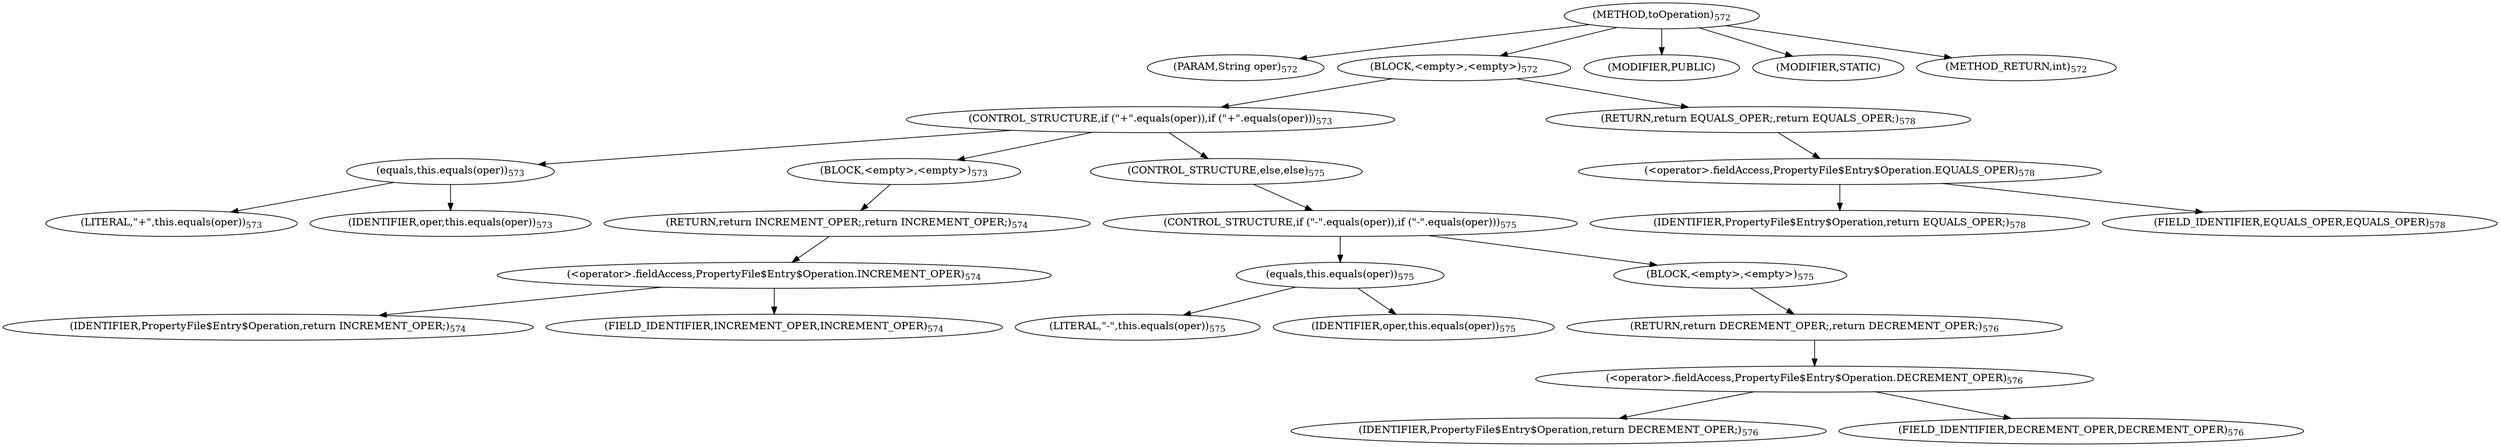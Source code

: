 digraph "toOperation" {  
"1189" [label = <(METHOD,toOperation)<SUB>572</SUB>> ]
"1190" [label = <(PARAM,String oper)<SUB>572</SUB>> ]
"1191" [label = <(BLOCK,&lt;empty&gt;,&lt;empty&gt;)<SUB>572</SUB>> ]
"1192" [label = <(CONTROL_STRUCTURE,if (&quot;+&quot;.equals(oper)),if (&quot;+&quot;.equals(oper)))<SUB>573</SUB>> ]
"1193" [label = <(equals,this.equals(oper))<SUB>573</SUB>> ]
"1194" [label = <(LITERAL,&quot;+&quot;,this.equals(oper))<SUB>573</SUB>> ]
"1195" [label = <(IDENTIFIER,oper,this.equals(oper))<SUB>573</SUB>> ]
"1196" [label = <(BLOCK,&lt;empty&gt;,&lt;empty&gt;)<SUB>573</SUB>> ]
"1197" [label = <(RETURN,return INCREMENT_OPER;,return INCREMENT_OPER;)<SUB>574</SUB>> ]
"1198" [label = <(&lt;operator&gt;.fieldAccess,PropertyFile$Entry$Operation.INCREMENT_OPER)<SUB>574</SUB>> ]
"1199" [label = <(IDENTIFIER,PropertyFile$Entry$Operation,return INCREMENT_OPER;)<SUB>574</SUB>> ]
"1200" [label = <(FIELD_IDENTIFIER,INCREMENT_OPER,INCREMENT_OPER)<SUB>574</SUB>> ]
"1201" [label = <(CONTROL_STRUCTURE,else,else)<SUB>575</SUB>> ]
"1202" [label = <(CONTROL_STRUCTURE,if (&quot;-&quot;.equals(oper)),if (&quot;-&quot;.equals(oper)))<SUB>575</SUB>> ]
"1203" [label = <(equals,this.equals(oper))<SUB>575</SUB>> ]
"1204" [label = <(LITERAL,&quot;-&quot;,this.equals(oper))<SUB>575</SUB>> ]
"1205" [label = <(IDENTIFIER,oper,this.equals(oper))<SUB>575</SUB>> ]
"1206" [label = <(BLOCK,&lt;empty&gt;,&lt;empty&gt;)<SUB>575</SUB>> ]
"1207" [label = <(RETURN,return DECREMENT_OPER;,return DECREMENT_OPER;)<SUB>576</SUB>> ]
"1208" [label = <(&lt;operator&gt;.fieldAccess,PropertyFile$Entry$Operation.DECREMENT_OPER)<SUB>576</SUB>> ]
"1209" [label = <(IDENTIFIER,PropertyFile$Entry$Operation,return DECREMENT_OPER;)<SUB>576</SUB>> ]
"1210" [label = <(FIELD_IDENTIFIER,DECREMENT_OPER,DECREMENT_OPER)<SUB>576</SUB>> ]
"1211" [label = <(RETURN,return EQUALS_OPER;,return EQUALS_OPER;)<SUB>578</SUB>> ]
"1212" [label = <(&lt;operator&gt;.fieldAccess,PropertyFile$Entry$Operation.EQUALS_OPER)<SUB>578</SUB>> ]
"1213" [label = <(IDENTIFIER,PropertyFile$Entry$Operation,return EQUALS_OPER;)<SUB>578</SUB>> ]
"1214" [label = <(FIELD_IDENTIFIER,EQUALS_OPER,EQUALS_OPER)<SUB>578</SUB>> ]
"1215" [label = <(MODIFIER,PUBLIC)> ]
"1216" [label = <(MODIFIER,STATIC)> ]
"1217" [label = <(METHOD_RETURN,int)<SUB>572</SUB>> ]
  "1189" -> "1190" 
  "1189" -> "1191" 
  "1189" -> "1215" 
  "1189" -> "1216" 
  "1189" -> "1217" 
  "1191" -> "1192" 
  "1191" -> "1211" 
  "1192" -> "1193" 
  "1192" -> "1196" 
  "1192" -> "1201" 
  "1193" -> "1194" 
  "1193" -> "1195" 
  "1196" -> "1197" 
  "1197" -> "1198" 
  "1198" -> "1199" 
  "1198" -> "1200" 
  "1201" -> "1202" 
  "1202" -> "1203" 
  "1202" -> "1206" 
  "1203" -> "1204" 
  "1203" -> "1205" 
  "1206" -> "1207" 
  "1207" -> "1208" 
  "1208" -> "1209" 
  "1208" -> "1210" 
  "1211" -> "1212" 
  "1212" -> "1213" 
  "1212" -> "1214" 
}
